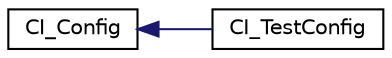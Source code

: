 digraph "Graphical Class Hierarchy"
{
 // LATEX_PDF_SIZE
  edge [fontname="Helvetica",fontsize="10",labelfontname="Helvetica",labelfontsize="10"];
  node [fontname="Helvetica",fontsize="10",shape=record];
  rankdir="LR";
  Node0 [label="CI_Config",height=0.2,width=0.4,color="black", fillcolor="white", style="filled",URL="$class_c_i___config.html",tooltip=" "];
  Node0 -> Node1 [dir="back",color="midnightblue",fontsize="10",style="solid",fontname="Helvetica"];
  Node1 [label="CI_TestConfig",height=0.2,width=0.4,color="black", fillcolor="white", style="filled",URL="$class_c_i___test_config.html",tooltip=" "];
}
